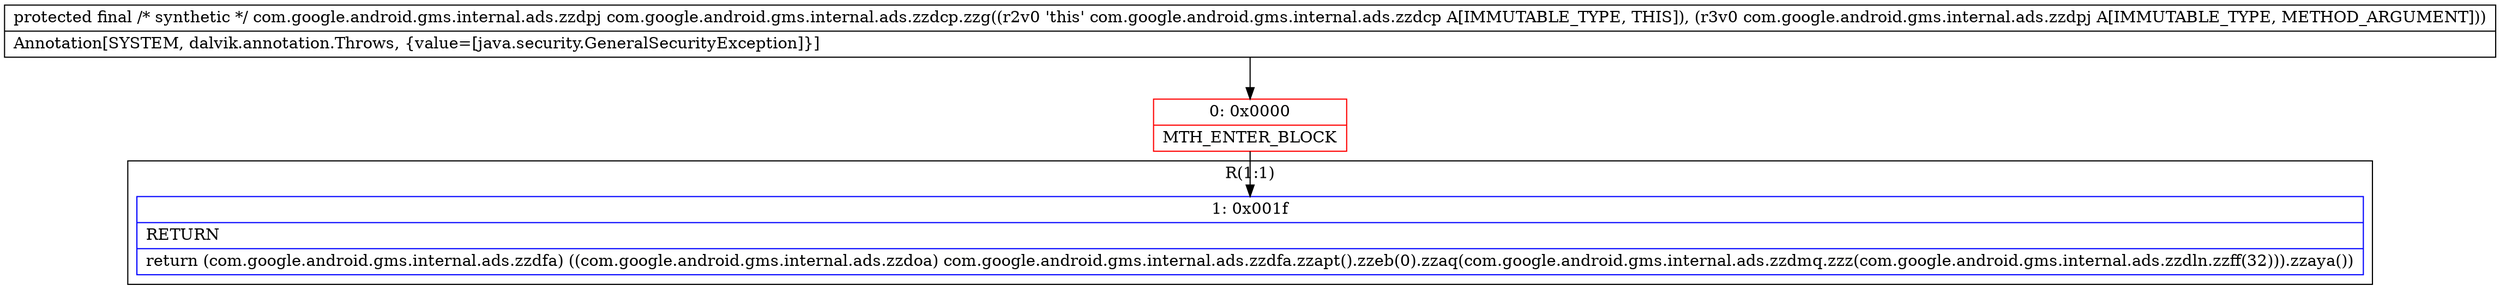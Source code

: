 digraph "CFG forcom.google.android.gms.internal.ads.zzdcp.zzg(Lcom\/google\/android\/gms\/internal\/ads\/zzdpj;)Lcom\/google\/android\/gms\/internal\/ads\/zzdpj;" {
subgraph cluster_Region_1626035827 {
label = "R(1:1)";
node [shape=record,color=blue];
Node_1 [shape=record,label="{1\:\ 0x001f|RETURN\l|return (com.google.android.gms.internal.ads.zzdfa) ((com.google.android.gms.internal.ads.zzdoa) com.google.android.gms.internal.ads.zzdfa.zzapt().zzeb(0).zzaq(com.google.android.gms.internal.ads.zzdmq.zzz(com.google.android.gms.internal.ads.zzdln.zzff(32))).zzaya())\l}"];
}
Node_0 [shape=record,color=red,label="{0\:\ 0x0000|MTH_ENTER_BLOCK\l}"];
MethodNode[shape=record,label="{protected final \/* synthetic *\/ com.google.android.gms.internal.ads.zzdpj com.google.android.gms.internal.ads.zzdcp.zzg((r2v0 'this' com.google.android.gms.internal.ads.zzdcp A[IMMUTABLE_TYPE, THIS]), (r3v0 com.google.android.gms.internal.ads.zzdpj A[IMMUTABLE_TYPE, METHOD_ARGUMENT]))  | Annotation[SYSTEM, dalvik.annotation.Throws, \{value=[java.security.GeneralSecurityException]\}]\l}"];
MethodNode -> Node_0;
Node_0 -> Node_1;
}

